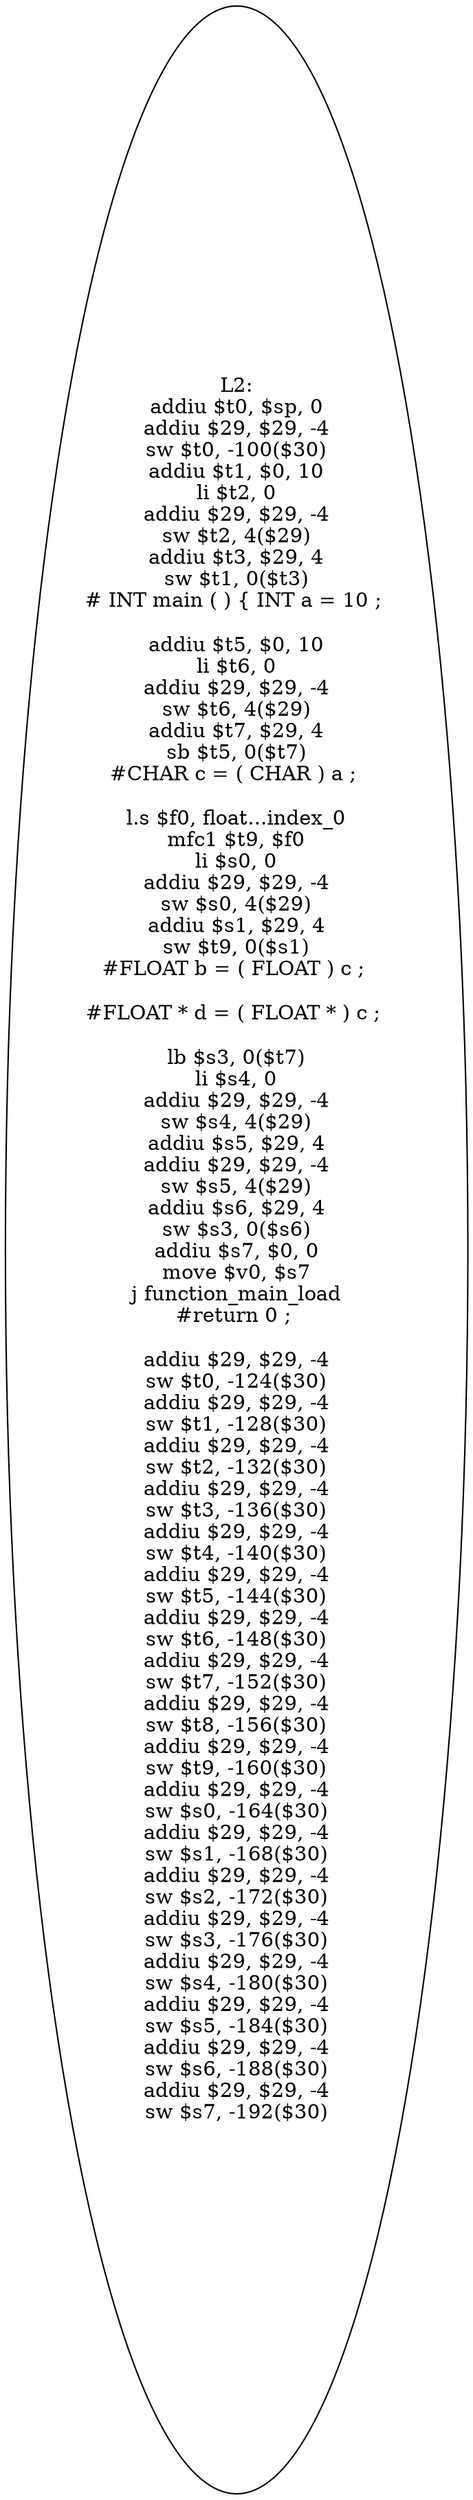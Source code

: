 digraph AST {
  "128810401985248" [label="L2:
addiu $t0, $sp, 0
addiu $29, $29, -4
sw $t0, -100($30)
addiu $t1, $0, 10
li $t2, 0
addiu $29, $29, -4
sw $t2, 4($29)
addiu $t3, $29, 4
sw $t1, 0($t3)
# INT main ( ) { INT a = 10 ; 

addiu $t5, $0, 10
li $t6, 0
addiu $29, $29, -4
sw $t6, 4($29)
addiu $t7, $29, 4
sb $t5, 0($t7)
#CHAR c = ( CHAR ) a ; 

l.s $f0, float...index_0
mfc1 $t9, $f0
li $s0, 0
addiu $29, $29, -4
sw $s0, 4($29)
addiu $s1, $29, 4
sw $t9, 0($s1)
#FLOAT b = ( FLOAT ) c ; 

#FLOAT * d = ( FLOAT * ) c ; 

lb $s3, 0($t7)
li $s4, 0
addiu $29, $29, -4
sw $s4, 4($29)
addiu $s5, $29, 4
addiu $29, $29, -4
sw $s5, 4($29)
addiu $s6, $29, 4
sw $s3, 0($s6)
addiu $s7, $0, 0
move $v0, $s7
j function_main_load
#return 0 ; 

addiu $29, $29, -4
sw $t0, -124($30)
addiu $29, $29, -4
sw $t1, -128($30)
addiu $29, $29, -4
sw $t2, -132($30)
addiu $29, $29, -4
sw $t3, -136($30)
addiu $29, $29, -4
sw $t4, -140($30)
addiu $29, $29, -4
sw $t5, -144($30)
addiu $29, $29, -4
sw $t6, -148($30)
addiu $29, $29, -4
sw $t7, -152($30)
addiu $29, $29, -4
sw $t8, -156($30)
addiu $29, $29, -4
sw $t9, -160($30)
addiu $29, $29, -4
sw $s0, -164($30)
addiu $29, $29, -4
sw $s1, -168($30)
addiu $29, $29, -4
sw $s2, -172($30)
addiu $29, $29, -4
sw $s3, -176($30)
addiu $29, $29, -4
sw $s4, -180($30)
addiu $29, $29, -4
sw $s5, -184($30)
addiu $29, $29, -4
sw $s6, -188($30)
addiu $29, $29, -4
sw $s7, -192($30)
"];
}
